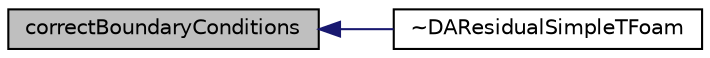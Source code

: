 digraph "correctBoundaryConditions"
{
  bgcolor="transparent";
  edge [fontname="Helvetica",fontsize="10",labelfontname="Helvetica",labelfontsize="10"];
  node [fontname="Helvetica",fontsize="10",shape=record];
  rankdir="LR";
  Node47 [label="correctBoundaryConditions",height=0.2,width=0.4,color="black", fillcolor="grey75", style="filled", fontcolor="black"];
  Node47 -> Node48 [dir="back",color="midnightblue",fontsize="10",style="solid",fontname="Helvetica"];
  Node48 [label="~DAResidualSimpleTFoam",height=0.2,width=0.4,color="black",URL="$classFoam_1_1DAResidualSimpleTFoam.html#a9bc8868f5442d3603131c35ac545a0af"];
}
